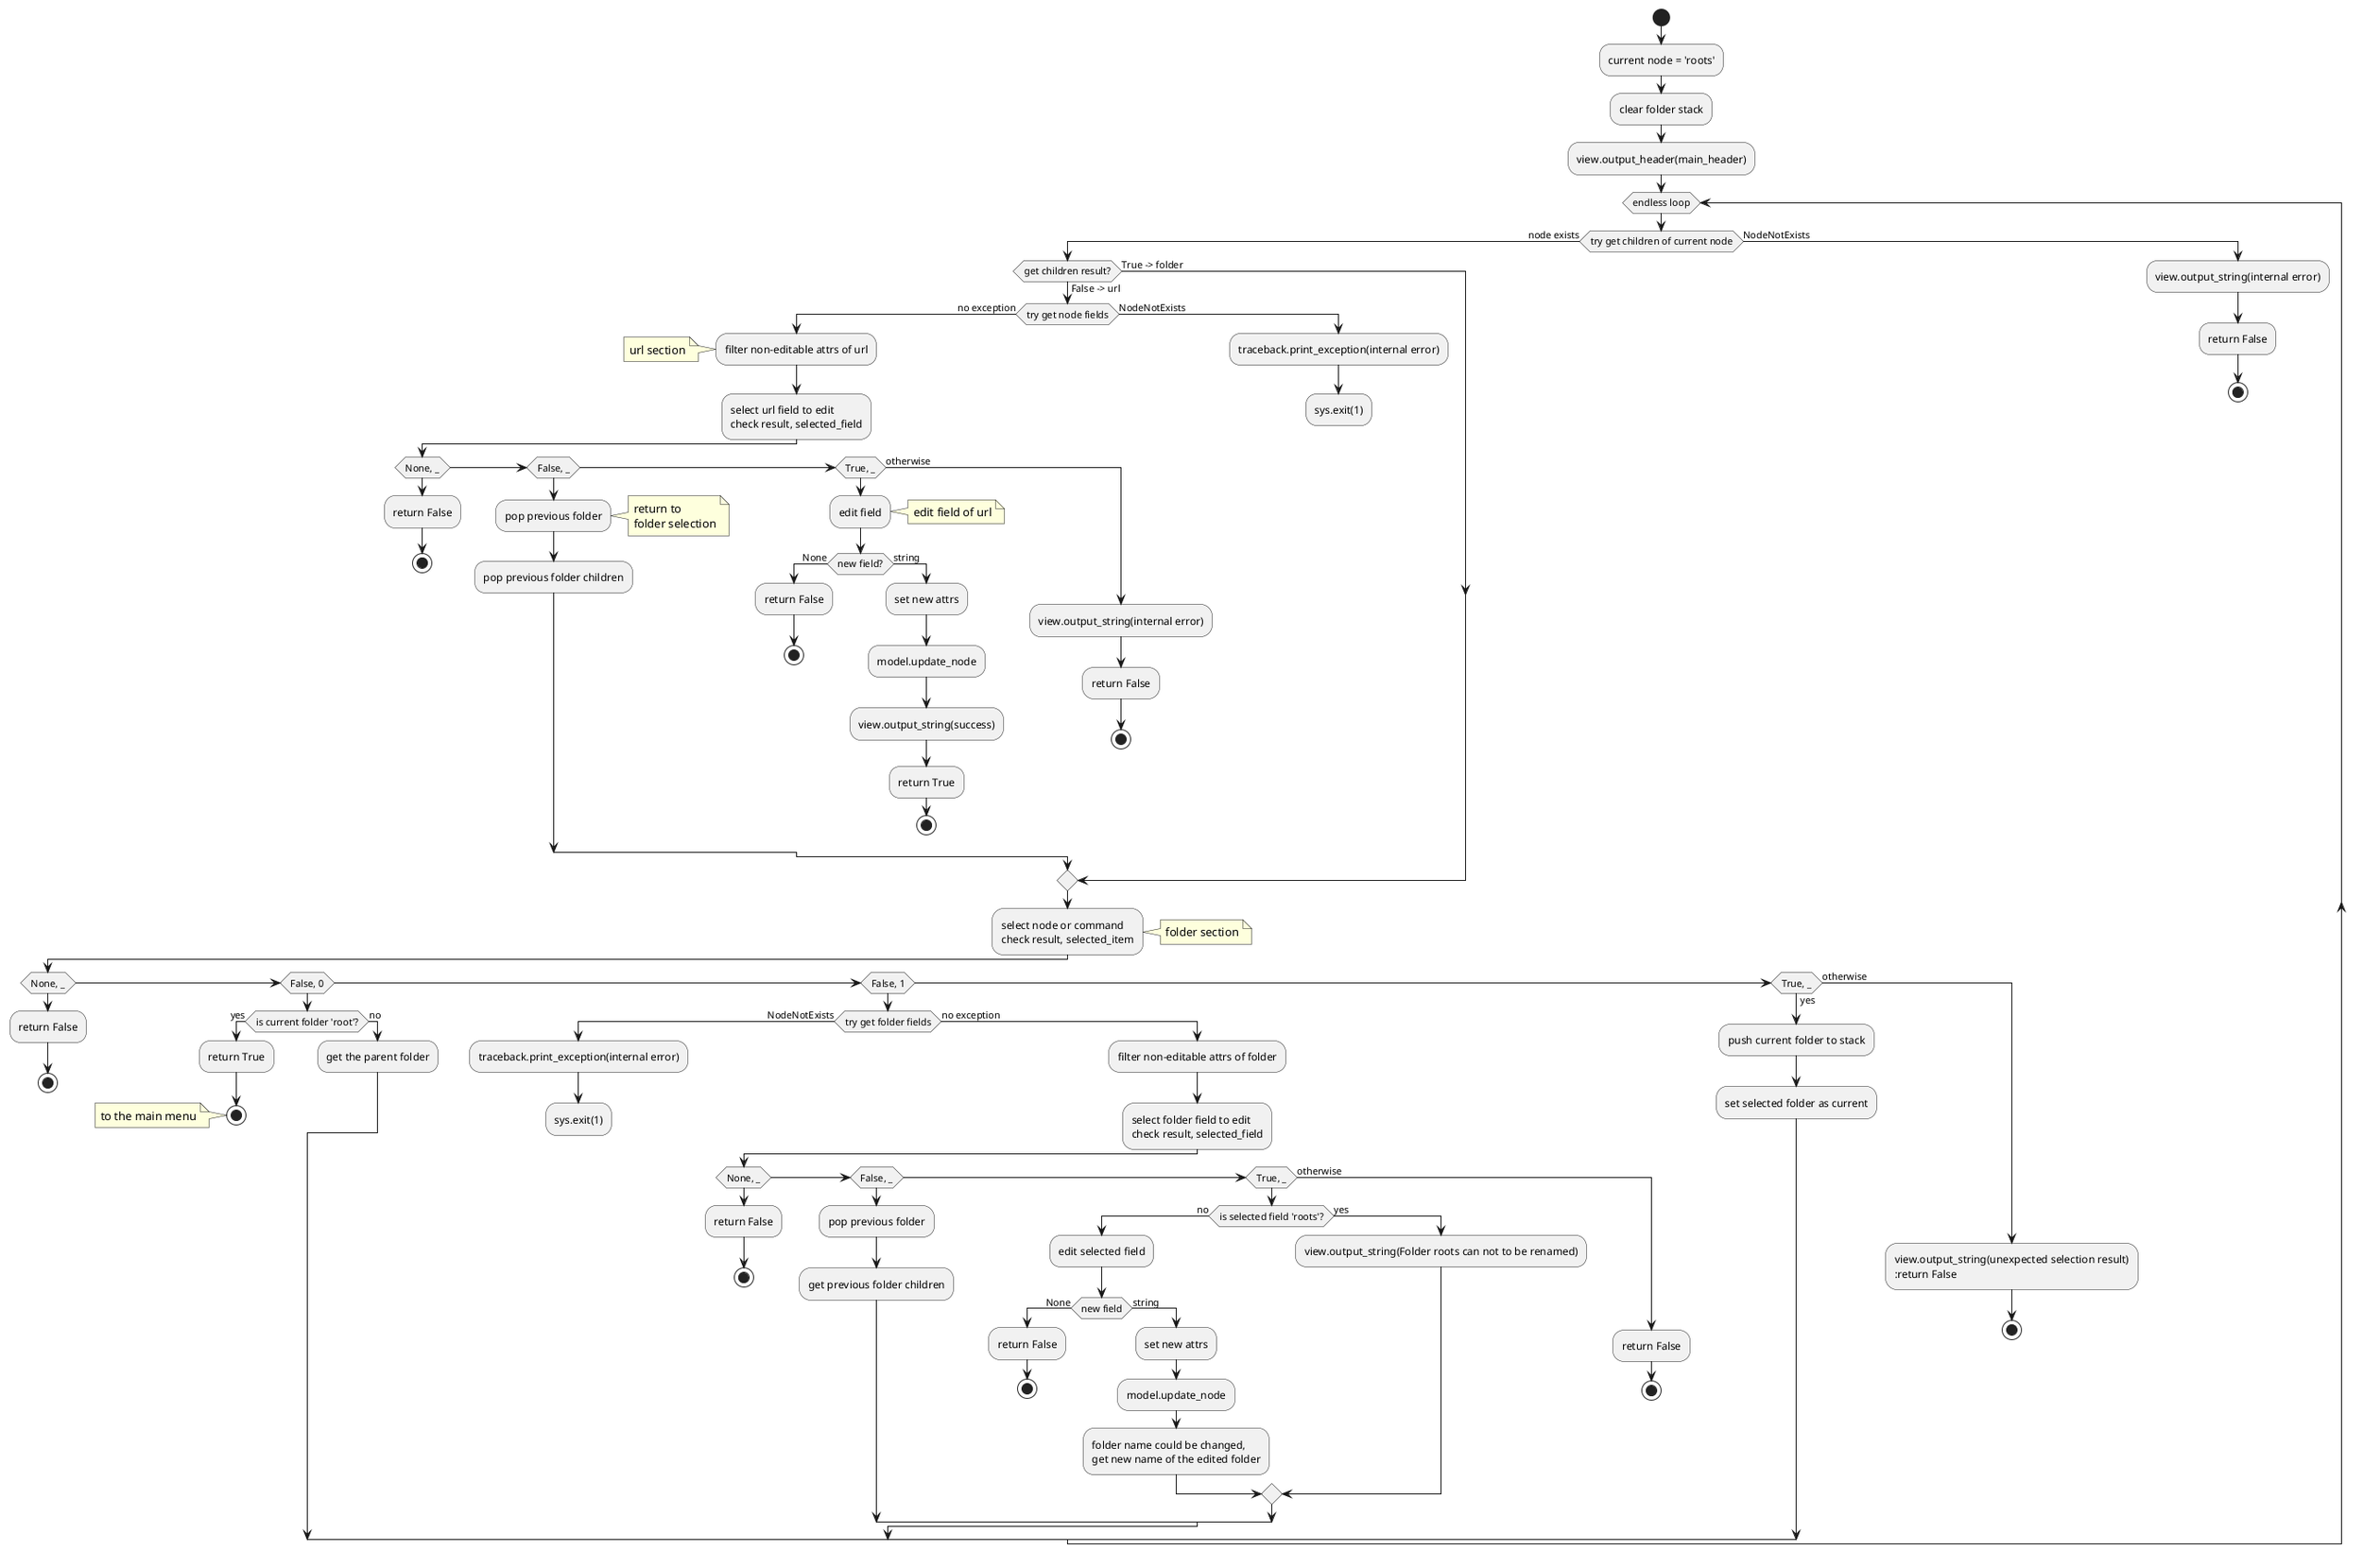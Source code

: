@startuml
'https://plantuml.com/activity-diagram-beta
'!pragma useVerticalIf on
start
:current node = 'roots';
:clear folder stack;
:view.output_header(main_header);

while (endless loop)
  if (try get children of current node) then (node exists)
    if (get children result?) then (False -> url)
      if (try get node fields) then (no exception)
        :filter non-editable attrs of url;
        note left: url section
        :select url field to edit
        check result, selected_field;
        if (None, _)
          :return False;
'          note right: EOF break
          stop
        elseif (False, _)
          :pop previous folder;
          note right
            return to
            folder selection
          end note
          :pop previous folder children;
'          note left: for field selection
        elseif (True, _)
          :edit field;
          note right
            edit field of url
          end note
          if (new field?) then (None)
            :return False;
            stop
          else (string)
            :set new attrs;
            :model.update_node;
            :view.output_string(success);
            :return True;
            stop
          endif
        else (otherwise)
          :view.output_string(internal error);
          :return False;
          stop
        endif

      else (NodeNotExists)
      :traceback.print_exception(internal error);
      :sys.exit(1);
      kill
      endif
    else (True -> folder)
    endif
      :select node or command
      check result, selected_item;
      note right: folder section
      if (None, _)
        :return False;
        stop
      elseif (False, 0)
        if (is current folder 'root'?) then (yes)
          :return True;
          stop
          note left: to the main menu
        else (no)
         :get the parent folder;
        endif
      elseif (False, 1)
        if (try get folder fields) then (NodeNotExists)
          :traceback.print_exception(internal error);
          :sys.exit(1);
          kill
        else (no exception)
          :filter non-editable attrs of folder;
          :select folder field to edit
          check result, selected_field;
            if (None, _)
              :return False;
              stop
            elseif (False, _)
              :pop previous folder;
              :get previous folder children;
            elseif (True, _)
              if (is selected field 'roots'?) then (no)
                :edit selected field;
                if (new field) then (None)
                  :return False;
                  stop
                else (string)
                  :set new attrs;
                  :model.update_node;
                  :folder name could be changed,
                  get new name of the edited folder;
                endif
              else (yes)
              :view.output_string(Folder roots can not to be renamed);
              endif
            else (otherwise)
            :return False;
            stop
            endif
        endif
      elseif (True, _) then (yes)
        :push current folder to stack;
        :set selected folder as current;
      else (otherwise)
        :view.output_string(unexpected selection result)
        :return False;
        stop
      endif
  else (NodeNotExists)
    :view.output_string(internal error);
    :return False;
    stop
  endif
endwhile
-[hidden]->
detach
'  :read data;
':output_header(main_header);
':name request to open;
'if (name to open) then (string)
'  if (try open_database(name to open)) then (FileNotFoundError)
'    :output_string(File does not exist);
'    :return False;
'    stop
'  else (no exception)
'  endif
'  :menu_items = MAIN_MENU;
'  :output_string(current database name);
'  :return True;
'else (None)
'  :return False;
'  stop
'endif
'stop

@enduml
